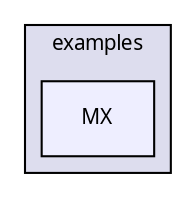 digraph "MX" {
  compound=true
  node [ fontsize="10", fontname="FreeSans.ttf"];
  edge [ labelfontsize="10", labelfontname="FreeSans.ttf"];
  subgraph clusterdir_c338a0fe4a5498415556b59ba12fd991 {
    graph [ bgcolor="#ddddee", pencolor="black", label="examples" fontname="FreeSans.ttf", fontsize="10", URL="dir_c338a0fe4a5498415556b59ba12fd991.html"]
  dir_923ab39ee1e99541db90679679ff7f59 [shape=box, label="MX", style="filled", fillcolor="#eeeeff", pencolor="black", URL="dir_923ab39ee1e99541db90679679ff7f59.html"];
  }
}
